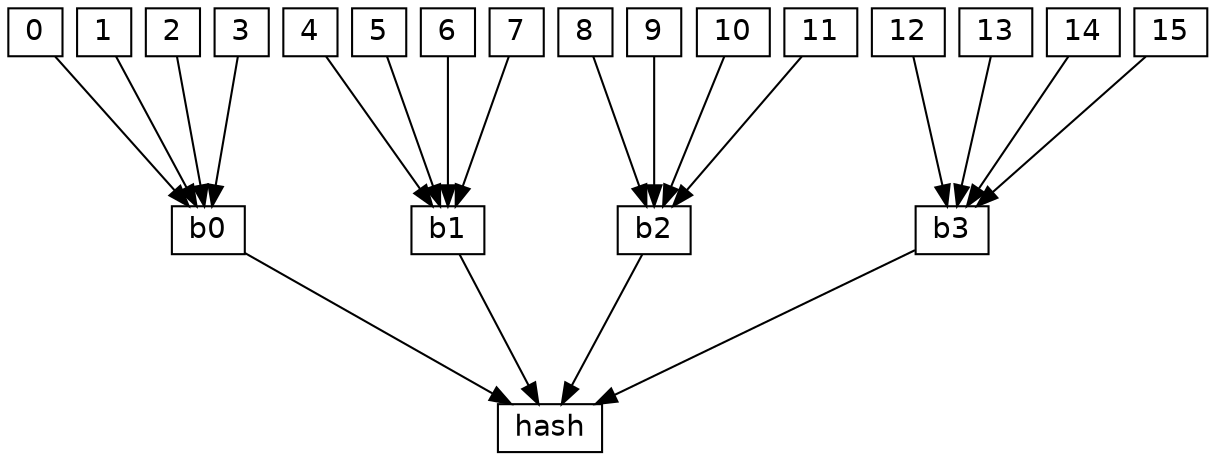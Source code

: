 digraph murmurtree {
    rankdir = TB
    //bgcolor = transparent
    nodesep = 0.1
    ranksep = 1.
    node [
        shape = box
        style = filled
        height = 0.
        width = 0.
        fillcolor = white
        fontname = helvetica
    ]
    //edge [
    //    color = white
    //]

    {0, 1, 2, 3} -> b0
    {4, 5, 6, 7} -> b1
    {8, 9, 10, 11} -> b2
    {12, 13, 14, 15} -> b3

    {b0, b1, b2, b3} -> hash

    // Fix the LR order with invisible edges
    // (Fixing b nodes also fixes the a nodes)
    {
        rank = same
        edge [style=invis]
        b0 -> b1 -> b2 -> b3
        rankdir = LR
    }
}
